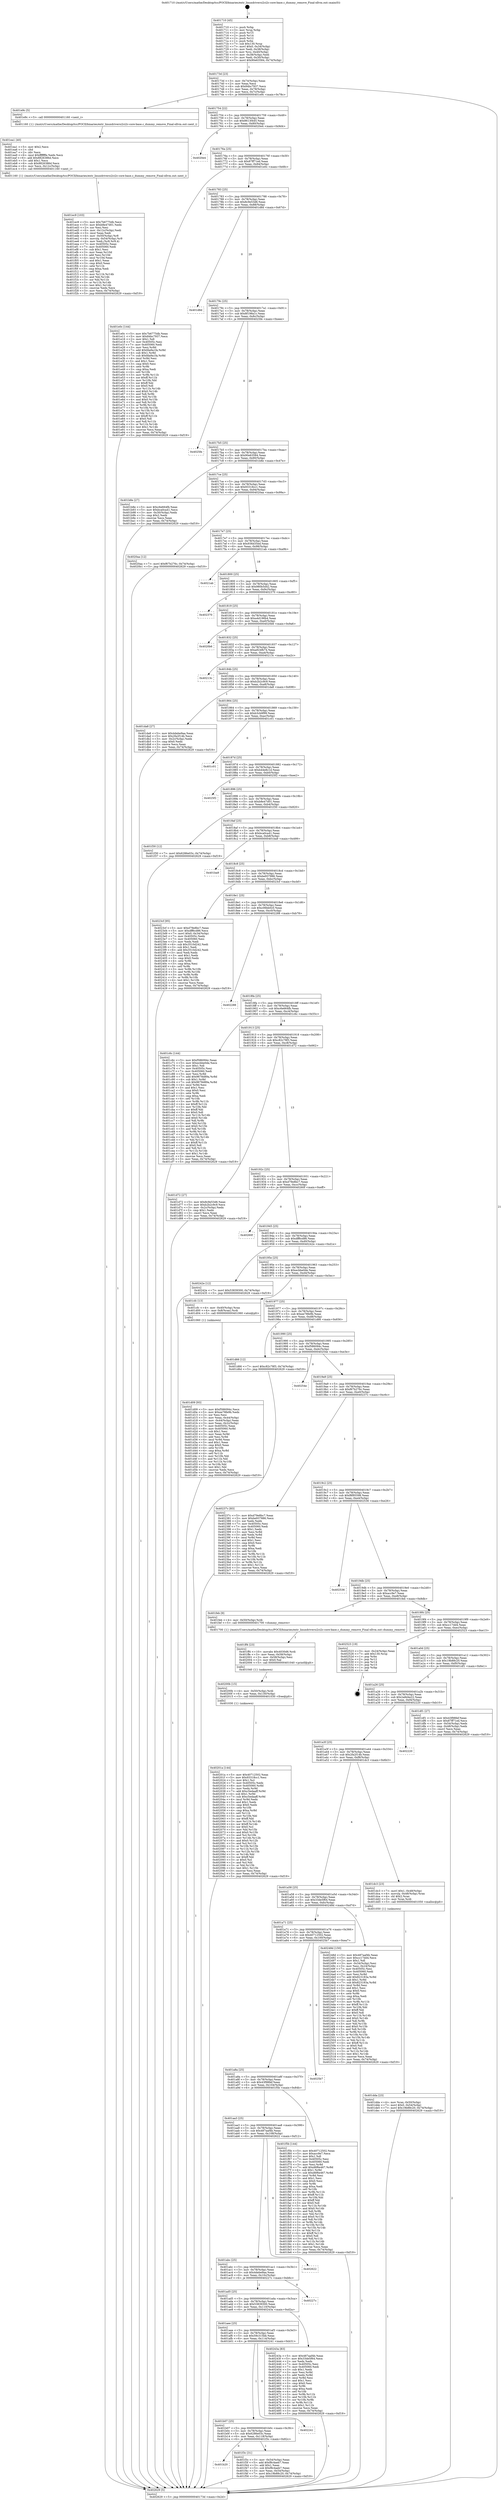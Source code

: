 digraph "0x401710" {
  label = "0x401710 (/mnt/c/Users/mathe/Desktop/tcc/POCII/binaries/extr_linuxdriversi2ci2c-core-base.c_dummy_remove_Final-ollvm.out::main(0))"
  labelloc = "t"
  node[shape=record]

  Entry [label="",width=0.3,height=0.3,shape=circle,fillcolor=black,style=filled]
  "0x40173d" [label="{
     0x40173d [23]\l
     | [instrs]\l
     &nbsp;&nbsp;0x40173d \<+3\>: mov -0x74(%rbp),%eax\l
     &nbsp;&nbsp;0x401740 \<+2\>: mov %eax,%ecx\l
     &nbsp;&nbsp;0x401742 \<+6\>: sub $0x84bc7937,%ecx\l
     &nbsp;&nbsp;0x401748 \<+3\>: mov %eax,-0x78(%rbp)\l
     &nbsp;&nbsp;0x40174b \<+3\>: mov %ecx,-0x7c(%rbp)\l
     &nbsp;&nbsp;0x40174e \<+6\>: je 0000000000401e9c \<main+0x78c\>\l
  }"]
  "0x401e9c" [label="{
     0x401e9c [5]\l
     | [instrs]\l
     &nbsp;&nbsp;0x401e9c \<+5\>: call 0000000000401160 \<next_i\>\l
     | [calls]\l
     &nbsp;&nbsp;0x401160 \{1\} (/mnt/c/Users/mathe/Desktop/tcc/POCII/binaries/extr_linuxdriversi2ci2c-core-base.c_dummy_remove_Final-ollvm.out::next_i)\l
  }"]
  "0x401754" [label="{
     0x401754 [22]\l
     | [instrs]\l
     &nbsp;&nbsp;0x401754 \<+5\>: jmp 0000000000401759 \<main+0x49\>\l
     &nbsp;&nbsp;0x401759 \<+3\>: mov -0x78(%rbp),%eax\l
     &nbsp;&nbsp;0x40175c \<+5\>: sub $0x8613f445,%eax\l
     &nbsp;&nbsp;0x401761 \<+3\>: mov %eax,-0x80(%rbp)\l
     &nbsp;&nbsp;0x401764 \<+6\>: je 00000000004020e4 \<main+0x9d4\>\l
  }"]
  Exit [label="",width=0.3,height=0.3,shape=circle,fillcolor=black,style=filled,peripheries=2]
  "0x4020e4" [label="{
     0x4020e4\l
  }", style=dashed]
  "0x40176a" [label="{
     0x40176a [25]\l
     | [instrs]\l
     &nbsp;&nbsp;0x40176a \<+5\>: jmp 000000000040176f \<main+0x5f\>\l
     &nbsp;&nbsp;0x40176f \<+3\>: mov -0x78(%rbp),%eax\l
     &nbsp;&nbsp;0x401772 \<+5\>: sub $0x87ff71ed,%eax\l
     &nbsp;&nbsp;0x401777 \<+6\>: mov %eax,-0x84(%rbp)\l
     &nbsp;&nbsp;0x40177d \<+6\>: je 0000000000401e0c \<main+0x6fc\>\l
  }"]
  "0x40201a" [label="{
     0x40201a [144]\l
     | [instrs]\l
     &nbsp;&nbsp;0x40201a \<+5\>: mov $0x40712502,%eax\l
     &nbsp;&nbsp;0x40201f \<+5\>: mov $0x93318cc1,%esi\l
     &nbsp;&nbsp;0x402024 \<+2\>: mov $0x1,%cl\l
     &nbsp;&nbsp;0x402026 \<+7\>: mov 0x40505c,%edx\l
     &nbsp;&nbsp;0x40202d \<+8\>: mov 0x405060,%r8d\l
     &nbsp;&nbsp;0x402035 \<+3\>: mov %edx,%r9d\l
     &nbsp;&nbsp;0x402038 \<+7\>: add $0xc5edaaff,%r9d\l
     &nbsp;&nbsp;0x40203f \<+4\>: sub $0x1,%r9d\l
     &nbsp;&nbsp;0x402043 \<+7\>: sub $0xc5edaaff,%r9d\l
     &nbsp;&nbsp;0x40204a \<+4\>: imul %r9d,%edx\l
     &nbsp;&nbsp;0x40204e \<+3\>: and $0x1,%edx\l
     &nbsp;&nbsp;0x402051 \<+3\>: cmp $0x0,%edx\l
     &nbsp;&nbsp;0x402054 \<+4\>: sete %r10b\l
     &nbsp;&nbsp;0x402058 \<+4\>: cmp $0xa,%r8d\l
     &nbsp;&nbsp;0x40205c \<+4\>: setl %r11b\l
     &nbsp;&nbsp;0x402060 \<+3\>: mov %r10b,%bl\l
     &nbsp;&nbsp;0x402063 \<+3\>: xor $0xff,%bl\l
     &nbsp;&nbsp;0x402066 \<+3\>: mov %r11b,%r14b\l
     &nbsp;&nbsp;0x402069 \<+4\>: xor $0xff,%r14b\l
     &nbsp;&nbsp;0x40206d \<+3\>: xor $0x0,%cl\l
     &nbsp;&nbsp;0x402070 \<+3\>: mov %bl,%r15b\l
     &nbsp;&nbsp;0x402073 \<+4\>: and $0x0,%r15b\l
     &nbsp;&nbsp;0x402077 \<+3\>: and %cl,%r10b\l
     &nbsp;&nbsp;0x40207a \<+3\>: mov %r14b,%r12b\l
     &nbsp;&nbsp;0x40207d \<+4\>: and $0x0,%r12b\l
     &nbsp;&nbsp;0x402081 \<+3\>: and %cl,%r11b\l
     &nbsp;&nbsp;0x402084 \<+3\>: or %r10b,%r15b\l
     &nbsp;&nbsp;0x402087 \<+3\>: or %r11b,%r12b\l
     &nbsp;&nbsp;0x40208a \<+3\>: xor %r12b,%r15b\l
     &nbsp;&nbsp;0x40208d \<+3\>: or %r14b,%bl\l
     &nbsp;&nbsp;0x402090 \<+3\>: xor $0xff,%bl\l
     &nbsp;&nbsp;0x402093 \<+3\>: or $0x0,%cl\l
     &nbsp;&nbsp;0x402096 \<+2\>: and %cl,%bl\l
     &nbsp;&nbsp;0x402098 \<+3\>: or %bl,%r15b\l
     &nbsp;&nbsp;0x40209b \<+4\>: test $0x1,%r15b\l
     &nbsp;&nbsp;0x40209f \<+3\>: cmovne %esi,%eax\l
     &nbsp;&nbsp;0x4020a2 \<+3\>: mov %eax,-0x74(%rbp)\l
     &nbsp;&nbsp;0x4020a5 \<+5\>: jmp 0000000000402629 \<main+0xf19\>\l
  }"]
  "0x401e0c" [label="{
     0x401e0c [144]\l
     | [instrs]\l
     &nbsp;&nbsp;0x401e0c \<+5\>: mov $0x7b6775db,%eax\l
     &nbsp;&nbsp;0x401e11 \<+5\>: mov $0x84bc7937,%ecx\l
     &nbsp;&nbsp;0x401e16 \<+2\>: mov $0x1,%dl\l
     &nbsp;&nbsp;0x401e18 \<+7\>: mov 0x40505c,%esi\l
     &nbsp;&nbsp;0x401e1f \<+7\>: mov 0x405060,%edi\l
     &nbsp;&nbsp;0x401e26 \<+3\>: mov %esi,%r8d\l
     &nbsp;&nbsp;0x401e29 \<+7\>: add $0xfda9a1fa,%r8d\l
     &nbsp;&nbsp;0x401e30 \<+4\>: sub $0x1,%r8d\l
     &nbsp;&nbsp;0x401e34 \<+7\>: sub $0xfda9a1fa,%r8d\l
     &nbsp;&nbsp;0x401e3b \<+4\>: imul %r8d,%esi\l
     &nbsp;&nbsp;0x401e3f \<+3\>: and $0x1,%esi\l
     &nbsp;&nbsp;0x401e42 \<+3\>: cmp $0x0,%esi\l
     &nbsp;&nbsp;0x401e45 \<+4\>: sete %r9b\l
     &nbsp;&nbsp;0x401e49 \<+3\>: cmp $0xa,%edi\l
     &nbsp;&nbsp;0x401e4c \<+4\>: setl %r10b\l
     &nbsp;&nbsp;0x401e50 \<+3\>: mov %r9b,%r11b\l
     &nbsp;&nbsp;0x401e53 \<+4\>: xor $0xff,%r11b\l
     &nbsp;&nbsp;0x401e57 \<+3\>: mov %r10b,%bl\l
     &nbsp;&nbsp;0x401e5a \<+3\>: xor $0xff,%bl\l
     &nbsp;&nbsp;0x401e5d \<+3\>: xor $0x0,%dl\l
     &nbsp;&nbsp;0x401e60 \<+3\>: mov %r11b,%r14b\l
     &nbsp;&nbsp;0x401e63 \<+4\>: and $0x0,%r14b\l
     &nbsp;&nbsp;0x401e67 \<+3\>: and %dl,%r9b\l
     &nbsp;&nbsp;0x401e6a \<+3\>: mov %bl,%r15b\l
     &nbsp;&nbsp;0x401e6d \<+4\>: and $0x0,%r15b\l
     &nbsp;&nbsp;0x401e71 \<+3\>: and %dl,%r10b\l
     &nbsp;&nbsp;0x401e74 \<+3\>: or %r9b,%r14b\l
     &nbsp;&nbsp;0x401e77 \<+3\>: or %r10b,%r15b\l
     &nbsp;&nbsp;0x401e7a \<+3\>: xor %r15b,%r14b\l
     &nbsp;&nbsp;0x401e7d \<+3\>: or %bl,%r11b\l
     &nbsp;&nbsp;0x401e80 \<+4\>: xor $0xff,%r11b\l
     &nbsp;&nbsp;0x401e84 \<+3\>: or $0x0,%dl\l
     &nbsp;&nbsp;0x401e87 \<+3\>: and %dl,%r11b\l
     &nbsp;&nbsp;0x401e8a \<+3\>: or %r11b,%r14b\l
     &nbsp;&nbsp;0x401e8d \<+4\>: test $0x1,%r14b\l
     &nbsp;&nbsp;0x401e91 \<+3\>: cmovne %ecx,%eax\l
     &nbsp;&nbsp;0x401e94 \<+3\>: mov %eax,-0x74(%rbp)\l
     &nbsp;&nbsp;0x401e97 \<+5\>: jmp 0000000000402629 \<main+0xf19\>\l
  }"]
  "0x401783" [label="{
     0x401783 [25]\l
     | [instrs]\l
     &nbsp;&nbsp;0x401783 \<+5\>: jmp 0000000000401788 \<main+0x78\>\l
     &nbsp;&nbsp;0x401788 \<+3\>: mov -0x78(%rbp),%eax\l
     &nbsp;&nbsp;0x40178b \<+5\>: sub $0x8c9e53d6,%eax\l
     &nbsp;&nbsp;0x401790 \<+6\>: mov %eax,-0x88(%rbp)\l
     &nbsp;&nbsp;0x401796 \<+6\>: je 0000000000401d8d \<main+0x67d\>\l
  }"]
  "0x40200b" [label="{
     0x40200b [15]\l
     | [instrs]\l
     &nbsp;&nbsp;0x40200b \<+4\>: mov -0x50(%rbp),%rdi\l
     &nbsp;&nbsp;0x40200f \<+6\>: mov %eax,-0x130(%rbp)\l
     &nbsp;&nbsp;0x402015 \<+5\>: call 0000000000401030 \<free@plt\>\l
     | [calls]\l
     &nbsp;&nbsp;0x401030 \{1\} (unknown)\l
  }"]
  "0x401d8d" [label="{
     0x401d8d\l
  }", style=dashed]
  "0x40179c" [label="{
     0x40179c [25]\l
     | [instrs]\l
     &nbsp;&nbsp;0x40179c \<+5\>: jmp 00000000004017a1 \<main+0x91\>\l
     &nbsp;&nbsp;0x4017a1 \<+3\>: mov -0x78(%rbp),%eax\l
     &nbsp;&nbsp;0x4017a4 \<+5\>: sub $0x8f198a1c,%eax\l
     &nbsp;&nbsp;0x4017a9 \<+6\>: mov %eax,-0x8c(%rbp)\l
     &nbsp;&nbsp;0x4017af \<+6\>: je 00000000004025fe \<main+0xeee\>\l
  }"]
  "0x401ff4" [label="{
     0x401ff4 [23]\l
     | [instrs]\l
     &nbsp;&nbsp;0x401ff4 \<+10\>: movabs $0x4030d6,%rdi\l
     &nbsp;&nbsp;0x401ffe \<+3\>: mov %eax,-0x58(%rbp)\l
     &nbsp;&nbsp;0x402001 \<+3\>: mov -0x58(%rbp),%esi\l
     &nbsp;&nbsp;0x402004 \<+2\>: mov $0x0,%al\l
     &nbsp;&nbsp;0x402006 \<+5\>: call 0000000000401040 \<printf@plt\>\l
     | [calls]\l
     &nbsp;&nbsp;0x401040 \{1\} (unknown)\l
  }"]
  "0x4025fe" [label="{
     0x4025fe\l
  }", style=dashed]
  "0x4017b5" [label="{
     0x4017b5 [25]\l
     | [instrs]\l
     &nbsp;&nbsp;0x4017b5 \<+5\>: jmp 00000000004017ba \<main+0xaa\>\l
     &nbsp;&nbsp;0x4017ba \<+3\>: mov -0x78(%rbp),%eax\l
     &nbsp;&nbsp;0x4017bd \<+5\>: sub $0x90e63584,%eax\l
     &nbsp;&nbsp;0x4017c2 \<+6\>: mov %eax,-0x90(%rbp)\l
     &nbsp;&nbsp;0x4017c8 \<+6\>: je 0000000000401b8e \<main+0x47e\>\l
  }"]
  "0x401b20" [label="{
     0x401b20\l
  }", style=dashed]
  "0x401b8e" [label="{
     0x401b8e [27]\l
     | [instrs]\l
     &nbsp;&nbsp;0x401b8e \<+5\>: mov $0xc6e664fb,%eax\l
     &nbsp;&nbsp;0x401b93 \<+5\>: mov $0xbca0ca41,%ecx\l
     &nbsp;&nbsp;0x401b98 \<+3\>: mov -0x30(%rbp),%edx\l
     &nbsp;&nbsp;0x401b9b \<+3\>: cmp $0x2,%edx\l
     &nbsp;&nbsp;0x401b9e \<+3\>: cmovne %ecx,%eax\l
     &nbsp;&nbsp;0x401ba1 \<+3\>: mov %eax,-0x74(%rbp)\l
     &nbsp;&nbsp;0x401ba4 \<+5\>: jmp 0000000000402629 \<main+0xf19\>\l
  }"]
  "0x4017ce" [label="{
     0x4017ce [25]\l
     | [instrs]\l
     &nbsp;&nbsp;0x4017ce \<+5\>: jmp 00000000004017d3 \<main+0xc3\>\l
     &nbsp;&nbsp;0x4017d3 \<+3\>: mov -0x78(%rbp),%eax\l
     &nbsp;&nbsp;0x4017d6 \<+5\>: sub $0x93318cc1,%eax\l
     &nbsp;&nbsp;0x4017db \<+6\>: mov %eax,-0x94(%rbp)\l
     &nbsp;&nbsp;0x4017e1 \<+6\>: je 00000000004020aa \<main+0x99a\>\l
  }"]
  "0x402629" [label="{
     0x402629 [5]\l
     | [instrs]\l
     &nbsp;&nbsp;0x402629 \<+5\>: jmp 000000000040173d \<main+0x2d\>\l
  }"]
  "0x401710" [label="{
     0x401710 [45]\l
     | [instrs]\l
     &nbsp;&nbsp;0x401710 \<+1\>: push %rbp\l
     &nbsp;&nbsp;0x401711 \<+3\>: mov %rsp,%rbp\l
     &nbsp;&nbsp;0x401714 \<+2\>: push %r15\l
     &nbsp;&nbsp;0x401716 \<+2\>: push %r14\l
     &nbsp;&nbsp;0x401718 \<+2\>: push %r12\l
     &nbsp;&nbsp;0x40171a \<+1\>: push %rbx\l
     &nbsp;&nbsp;0x40171b \<+7\>: sub $0x130,%rsp\l
     &nbsp;&nbsp;0x401722 \<+7\>: movl $0x0,-0x34(%rbp)\l
     &nbsp;&nbsp;0x401729 \<+3\>: mov %edi,-0x38(%rbp)\l
     &nbsp;&nbsp;0x40172c \<+4\>: mov %rsi,-0x40(%rbp)\l
     &nbsp;&nbsp;0x401730 \<+3\>: mov -0x38(%rbp),%edi\l
     &nbsp;&nbsp;0x401733 \<+3\>: mov %edi,-0x30(%rbp)\l
     &nbsp;&nbsp;0x401736 \<+7\>: movl $0x90e63584,-0x74(%rbp)\l
  }"]
  "0x401f3c" [label="{
     0x401f3c [31]\l
     | [instrs]\l
     &nbsp;&nbsp;0x401f3c \<+3\>: mov -0x54(%rbp),%eax\l
     &nbsp;&nbsp;0x401f3f \<+5\>: add $0xf8c4aeb7,%eax\l
     &nbsp;&nbsp;0x401f44 \<+3\>: add $0x1,%eax\l
     &nbsp;&nbsp;0x401f47 \<+5\>: sub $0xf8c4aeb7,%eax\l
     &nbsp;&nbsp;0x401f4c \<+3\>: mov %eax,-0x54(%rbp)\l
     &nbsp;&nbsp;0x401f4f \<+7\>: movl $0x19b88c20,-0x74(%rbp)\l
     &nbsp;&nbsp;0x401f56 \<+5\>: jmp 0000000000402629 \<main+0xf19\>\l
  }"]
  "0x4020aa" [label="{
     0x4020aa [12]\l
     | [instrs]\l
     &nbsp;&nbsp;0x4020aa \<+7\>: movl $0xf67b276c,-0x74(%rbp)\l
     &nbsp;&nbsp;0x4020b1 \<+5\>: jmp 0000000000402629 \<main+0xf19\>\l
  }"]
  "0x4017e7" [label="{
     0x4017e7 [25]\l
     | [instrs]\l
     &nbsp;&nbsp;0x4017e7 \<+5\>: jmp 00000000004017ec \<main+0xdc\>\l
     &nbsp;&nbsp;0x4017ec \<+3\>: mov -0x78(%rbp),%eax\l
     &nbsp;&nbsp;0x4017ef \<+5\>: sub $0x936d35ed,%eax\l
     &nbsp;&nbsp;0x4017f4 \<+6\>: mov %eax,-0x98(%rbp)\l
     &nbsp;&nbsp;0x4017fa \<+6\>: je 00000000004021ab \<main+0xa9b\>\l
  }"]
  "0x401b07" [label="{
     0x401b07 [25]\l
     | [instrs]\l
     &nbsp;&nbsp;0x401b07 \<+5\>: jmp 0000000000401b0c \<main+0x3fc\>\l
     &nbsp;&nbsp;0x401b0c \<+3\>: mov -0x78(%rbp),%eax\l
     &nbsp;&nbsp;0x401b0f \<+5\>: sub $0x6286e03c,%eax\l
     &nbsp;&nbsp;0x401b14 \<+6\>: mov %eax,-0x118(%rbp)\l
     &nbsp;&nbsp;0x401b1a \<+6\>: je 0000000000401f3c \<main+0x82c\>\l
  }"]
  "0x4021ab" [label="{
     0x4021ab\l
  }", style=dashed]
  "0x401800" [label="{
     0x401800 [25]\l
     | [instrs]\l
     &nbsp;&nbsp;0x401800 \<+5\>: jmp 0000000000401805 \<main+0xf5\>\l
     &nbsp;&nbsp;0x401805 \<+3\>: mov -0x78(%rbp),%eax\l
     &nbsp;&nbsp;0x401808 \<+5\>: sub $0x980b5d42,%eax\l
     &nbsp;&nbsp;0x40180d \<+6\>: mov %eax,-0x9c(%rbp)\l
     &nbsp;&nbsp;0x401813 \<+6\>: je 0000000000402370 \<main+0xc60\>\l
  }"]
  "0x402241" [label="{
     0x402241\l
  }", style=dashed]
  "0x402370" [label="{
     0x402370\l
  }", style=dashed]
  "0x401819" [label="{
     0x401819 [25]\l
     | [instrs]\l
     &nbsp;&nbsp;0x401819 \<+5\>: jmp 000000000040181e \<main+0x10e\>\l
     &nbsp;&nbsp;0x40181e \<+3\>: mov -0x78(%rbp),%eax\l
     &nbsp;&nbsp;0x401821 \<+5\>: sub $0xa4d196b4,%eax\l
     &nbsp;&nbsp;0x401826 \<+6\>: mov %eax,-0xa0(%rbp)\l
     &nbsp;&nbsp;0x40182c \<+6\>: je 00000000004020b6 \<main+0x9a6\>\l
  }"]
  "0x401aee" [label="{
     0x401aee [25]\l
     | [instrs]\l
     &nbsp;&nbsp;0x401aee \<+5\>: jmp 0000000000401af3 \<main+0x3e3\>\l
     &nbsp;&nbsp;0x401af3 \<+3\>: mov -0x78(%rbp),%eax\l
     &nbsp;&nbsp;0x401af6 \<+5\>: sub $0x59c315bb,%eax\l
     &nbsp;&nbsp;0x401afb \<+6\>: mov %eax,-0x114(%rbp)\l
     &nbsp;&nbsp;0x401b01 \<+6\>: je 0000000000402241 \<main+0xb31\>\l
  }"]
  "0x4020b6" [label="{
     0x4020b6\l
  }", style=dashed]
  "0x401832" [label="{
     0x401832 [25]\l
     | [instrs]\l
     &nbsp;&nbsp;0x401832 \<+5\>: jmp 0000000000401837 \<main+0x127\>\l
     &nbsp;&nbsp;0x401837 \<+3\>: mov -0x78(%rbp),%eax\l
     &nbsp;&nbsp;0x40183a \<+5\>: sub $0xa924fb74,%eax\l
     &nbsp;&nbsp;0x40183f \<+6\>: mov %eax,-0xa4(%rbp)\l
     &nbsp;&nbsp;0x401845 \<+6\>: je 000000000040213c \<main+0xa2c\>\l
  }"]
  "0x40243a" [label="{
     0x40243a [83]\l
     | [instrs]\l
     &nbsp;&nbsp;0x40243a \<+5\>: mov $0x487aaf4b,%eax\l
     &nbsp;&nbsp;0x40243f \<+5\>: mov $0x33de5f64,%ecx\l
     &nbsp;&nbsp;0x402444 \<+2\>: xor %edx,%edx\l
     &nbsp;&nbsp;0x402446 \<+7\>: mov 0x40505c,%esi\l
     &nbsp;&nbsp;0x40244d \<+7\>: mov 0x405060,%edi\l
     &nbsp;&nbsp;0x402454 \<+3\>: sub $0x1,%edx\l
     &nbsp;&nbsp;0x402457 \<+3\>: mov %esi,%r8d\l
     &nbsp;&nbsp;0x40245a \<+3\>: add %edx,%r8d\l
     &nbsp;&nbsp;0x40245d \<+4\>: imul %r8d,%esi\l
     &nbsp;&nbsp;0x402461 \<+3\>: and $0x1,%esi\l
     &nbsp;&nbsp;0x402464 \<+3\>: cmp $0x0,%esi\l
     &nbsp;&nbsp;0x402467 \<+4\>: sete %r9b\l
     &nbsp;&nbsp;0x40246b \<+3\>: cmp $0xa,%edi\l
     &nbsp;&nbsp;0x40246e \<+4\>: setl %r10b\l
     &nbsp;&nbsp;0x402472 \<+3\>: mov %r9b,%r11b\l
     &nbsp;&nbsp;0x402475 \<+3\>: and %r10b,%r11b\l
     &nbsp;&nbsp;0x402478 \<+3\>: xor %r10b,%r9b\l
     &nbsp;&nbsp;0x40247b \<+3\>: or %r9b,%r11b\l
     &nbsp;&nbsp;0x40247e \<+4\>: test $0x1,%r11b\l
     &nbsp;&nbsp;0x402482 \<+3\>: cmovne %ecx,%eax\l
     &nbsp;&nbsp;0x402485 \<+3\>: mov %eax,-0x74(%rbp)\l
     &nbsp;&nbsp;0x402488 \<+5\>: jmp 0000000000402629 \<main+0xf19\>\l
  }"]
  "0x40213c" [label="{
     0x40213c\l
  }", style=dashed]
  "0x40184b" [label="{
     0x40184b [25]\l
     | [instrs]\l
     &nbsp;&nbsp;0x40184b \<+5\>: jmp 0000000000401850 \<main+0x140\>\l
     &nbsp;&nbsp;0x401850 \<+3\>: mov -0x78(%rbp),%eax\l
     &nbsp;&nbsp;0x401853 \<+5\>: sub $0xb2b2c9c9,%eax\l
     &nbsp;&nbsp;0x401858 \<+6\>: mov %eax,-0xa8(%rbp)\l
     &nbsp;&nbsp;0x40185e \<+6\>: je 0000000000401da8 \<main+0x698\>\l
  }"]
  "0x401ad5" [label="{
     0x401ad5 [25]\l
     | [instrs]\l
     &nbsp;&nbsp;0x401ad5 \<+5\>: jmp 0000000000401ada \<main+0x3ca\>\l
     &nbsp;&nbsp;0x401ada \<+3\>: mov -0x78(%rbp),%eax\l
     &nbsp;&nbsp;0x401add \<+5\>: sub $0x53839300,%eax\l
     &nbsp;&nbsp;0x401ae2 \<+6\>: mov %eax,-0x110(%rbp)\l
     &nbsp;&nbsp;0x401ae8 \<+6\>: je 000000000040243a \<main+0xd2a\>\l
  }"]
  "0x401da8" [label="{
     0x401da8 [27]\l
     | [instrs]\l
     &nbsp;&nbsp;0x401da8 \<+5\>: mov $0x4debe9aa,%eax\l
     &nbsp;&nbsp;0x401dad \<+5\>: mov $0x2fa2f14b,%ecx\l
     &nbsp;&nbsp;0x401db2 \<+3\>: mov -0x2c(%rbp),%edx\l
     &nbsp;&nbsp;0x401db5 \<+3\>: cmp $0x0,%edx\l
     &nbsp;&nbsp;0x401db8 \<+3\>: cmove %ecx,%eax\l
     &nbsp;&nbsp;0x401dbb \<+3\>: mov %eax,-0x74(%rbp)\l
     &nbsp;&nbsp;0x401dbe \<+5\>: jmp 0000000000402629 \<main+0xf19\>\l
  }"]
  "0x401864" [label="{
     0x401864 [25]\l
     | [instrs]\l
     &nbsp;&nbsp;0x401864 \<+5\>: jmp 0000000000401869 \<main+0x159\>\l
     &nbsp;&nbsp;0x401869 \<+3\>: mov -0x78(%rbp),%eax\l
     &nbsp;&nbsp;0x40186c \<+5\>: sub $0xb3cb9f99,%eax\l
     &nbsp;&nbsp;0x401871 \<+6\>: mov %eax,-0xac(%rbp)\l
     &nbsp;&nbsp;0x401877 \<+6\>: je 0000000000401c01 \<main+0x4f1\>\l
  }"]
  "0x40227c" [label="{
     0x40227c\l
  }", style=dashed]
  "0x401c01" [label="{
     0x401c01\l
  }", style=dashed]
  "0x40187d" [label="{
     0x40187d [25]\l
     | [instrs]\l
     &nbsp;&nbsp;0x40187d \<+5\>: jmp 0000000000401882 \<main+0x172\>\l
     &nbsp;&nbsp;0x401882 \<+3\>: mov -0x78(%rbp),%eax\l
     &nbsp;&nbsp;0x401885 \<+5\>: sub $0xb44e8c1d,%eax\l
     &nbsp;&nbsp;0x40188a \<+6\>: mov %eax,-0xb0(%rbp)\l
     &nbsp;&nbsp;0x401890 \<+6\>: je 00000000004025f2 \<main+0xee2\>\l
  }"]
  "0x401abc" [label="{
     0x401abc [25]\l
     | [instrs]\l
     &nbsp;&nbsp;0x401abc \<+5\>: jmp 0000000000401ac1 \<main+0x3b1\>\l
     &nbsp;&nbsp;0x401ac1 \<+3\>: mov -0x78(%rbp),%eax\l
     &nbsp;&nbsp;0x401ac4 \<+5\>: sub $0x4debe9aa,%eax\l
     &nbsp;&nbsp;0x401ac9 \<+6\>: mov %eax,-0x10c(%rbp)\l
     &nbsp;&nbsp;0x401acf \<+6\>: je 000000000040227c \<main+0xb6c\>\l
  }"]
  "0x4025f2" [label="{
     0x4025f2\l
  }", style=dashed]
  "0x401896" [label="{
     0x401896 [25]\l
     | [instrs]\l
     &nbsp;&nbsp;0x401896 \<+5\>: jmp 000000000040189b \<main+0x18b\>\l
     &nbsp;&nbsp;0x40189b \<+3\>: mov -0x78(%rbp),%eax\l
     &nbsp;&nbsp;0x40189e \<+5\>: sub $0xb8e47d01,%eax\l
     &nbsp;&nbsp;0x4018a3 \<+6\>: mov %eax,-0xb4(%rbp)\l
     &nbsp;&nbsp;0x4018a9 \<+6\>: je 0000000000401f30 \<main+0x820\>\l
  }"]
  "0x402622" [label="{
     0x402622\l
  }", style=dashed]
  "0x401f30" [label="{
     0x401f30 [12]\l
     | [instrs]\l
     &nbsp;&nbsp;0x401f30 \<+7\>: movl $0x6286e03c,-0x74(%rbp)\l
     &nbsp;&nbsp;0x401f37 \<+5\>: jmp 0000000000402629 \<main+0xf19\>\l
  }"]
  "0x4018af" [label="{
     0x4018af [25]\l
     | [instrs]\l
     &nbsp;&nbsp;0x4018af \<+5\>: jmp 00000000004018b4 \<main+0x1a4\>\l
     &nbsp;&nbsp;0x4018b4 \<+3\>: mov -0x78(%rbp),%eax\l
     &nbsp;&nbsp;0x4018b7 \<+5\>: sub $0xbca0ca41,%eax\l
     &nbsp;&nbsp;0x4018bc \<+6\>: mov %eax,-0xb8(%rbp)\l
     &nbsp;&nbsp;0x4018c2 \<+6\>: je 0000000000401ba9 \<main+0x499\>\l
  }"]
  "0x401aa3" [label="{
     0x401aa3 [25]\l
     | [instrs]\l
     &nbsp;&nbsp;0x401aa3 \<+5\>: jmp 0000000000401aa8 \<main+0x398\>\l
     &nbsp;&nbsp;0x401aa8 \<+3\>: mov -0x78(%rbp),%eax\l
     &nbsp;&nbsp;0x401aab \<+5\>: sub $0x487aaf4b,%eax\l
     &nbsp;&nbsp;0x401ab0 \<+6\>: mov %eax,-0x108(%rbp)\l
     &nbsp;&nbsp;0x401ab6 \<+6\>: je 0000000000402622 \<main+0xf12\>\l
  }"]
  "0x401ba9" [label="{
     0x401ba9\l
  }", style=dashed]
  "0x4018c8" [label="{
     0x4018c8 [25]\l
     | [instrs]\l
     &nbsp;&nbsp;0x4018c8 \<+5\>: jmp 00000000004018cd \<main+0x1bd\>\l
     &nbsp;&nbsp;0x4018cd \<+3\>: mov -0x78(%rbp),%eax\l
     &nbsp;&nbsp;0x4018d0 \<+5\>: sub $0xbe937886,%eax\l
     &nbsp;&nbsp;0x4018d5 \<+6\>: mov %eax,-0xbc(%rbp)\l
     &nbsp;&nbsp;0x4018db \<+6\>: je 00000000004023cf \<main+0xcbf\>\l
  }"]
  "0x401f5b" [label="{
     0x401f5b [144]\l
     | [instrs]\l
     &nbsp;&nbsp;0x401f5b \<+5\>: mov $0x40712502,%eax\l
     &nbsp;&nbsp;0x401f60 \<+5\>: mov $0xacc9e7,%ecx\l
     &nbsp;&nbsp;0x401f65 \<+2\>: mov $0x1,%dl\l
     &nbsp;&nbsp;0x401f67 \<+7\>: mov 0x40505c,%esi\l
     &nbsp;&nbsp;0x401f6e \<+7\>: mov 0x405060,%edi\l
     &nbsp;&nbsp;0x401f75 \<+3\>: mov %esi,%r8d\l
     &nbsp;&nbsp;0x401f78 \<+7\>: add $0xd6f6e467,%r8d\l
     &nbsp;&nbsp;0x401f7f \<+4\>: sub $0x1,%r8d\l
     &nbsp;&nbsp;0x401f83 \<+7\>: sub $0xd6f6e467,%r8d\l
     &nbsp;&nbsp;0x401f8a \<+4\>: imul %r8d,%esi\l
     &nbsp;&nbsp;0x401f8e \<+3\>: and $0x1,%esi\l
     &nbsp;&nbsp;0x401f91 \<+3\>: cmp $0x0,%esi\l
     &nbsp;&nbsp;0x401f94 \<+4\>: sete %r9b\l
     &nbsp;&nbsp;0x401f98 \<+3\>: cmp $0xa,%edi\l
     &nbsp;&nbsp;0x401f9b \<+4\>: setl %r10b\l
     &nbsp;&nbsp;0x401f9f \<+3\>: mov %r9b,%r11b\l
     &nbsp;&nbsp;0x401fa2 \<+4\>: xor $0xff,%r11b\l
     &nbsp;&nbsp;0x401fa6 \<+3\>: mov %r10b,%bl\l
     &nbsp;&nbsp;0x401fa9 \<+3\>: xor $0xff,%bl\l
     &nbsp;&nbsp;0x401fac \<+3\>: xor $0x0,%dl\l
     &nbsp;&nbsp;0x401faf \<+3\>: mov %r11b,%r14b\l
     &nbsp;&nbsp;0x401fb2 \<+4\>: and $0x0,%r14b\l
     &nbsp;&nbsp;0x401fb6 \<+3\>: and %dl,%r9b\l
     &nbsp;&nbsp;0x401fb9 \<+3\>: mov %bl,%r15b\l
     &nbsp;&nbsp;0x401fbc \<+4\>: and $0x0,%r15b\l
     &nbsp;&nbsp;0x401fc0 \<+3\>: and %dl,%r10b\l
     &nbsp;&nbsp;0x401fc3 \<+3\>: or %r9b,%r14b\l
     &nbsp;&nbsp;0x401fc6 \<+3\>: or %r10b,%r15b\l
     &nbsp;&nbsp;0x401fc9 \<+3\>: xor %r15b,%r14b\l
     &nbsp;&nbsp;0x401fcc \<+3\>: or %bl,%r11b\l
     &nbsp;&nbsp;0x401fcf \<+4\>: xor $0xff,%r11b\l
     &nbsp;&nbsp;0x401fd3 \<+3\>: or $0x0,%dl\l
     &nbsp;&nbsp;0x401fd6 \<+3\>: and %dl,%r11b\l
     &nbsp;&nbsp;0x401fd9 \<+3\>: or %r11b,%r14b\l
     &nbsp;&nbsp;0x401fdc \<+4\>: test $0x1,%r14b\l
     &nbsp;&nbsp;0x401fe0 \<+3\>: cmovne %ecx,%eax\l
     &nbsp;&nbsp;0x401fe3 \<+3\>: mov %eax,-0x74(%rbp)\l
     &nbsp;&nbsp;0x401fe6 \<+5\>: jmp 0000000000402629 \<main+0xf19\>\l
  }"]
  "0x4023cf" [label="{
     0x4023cf [95]\l
     | [instrs]\l
     &nbsp;&nbsp;0x4023cf \<+5\>: mov $0xd79e8bc7,%eax\l
     &nbsp;&nbsp;0x4023d4 \<+5\>: mov $0xdff6cd86,%ecx\l
     &nbsp;&nbsp;0x4023d9 \<+7\>: movl $0x0,-0x34(%rbp)\l
     &nbsp;&nbsp;0x4023e0 \<+7\>: mov 0x40505c,%edx\l
     &nbsp;&nbsp;0x4023e7 \<+7\>: mov 0x405060,%esi\l
     &nbsp;&nbsp;0x4023ee \<+2\>: mov %edx,%edi\l
     &nbsp;&nbsp;0x4023f0 \<+6\>: sub $0x3510d242,%edi\l
     &nbsp;&nbsp;0x4023f6 \<+3\>: sub $0x1,%edi\l
     &nbsp;&nbsp;0x4023f9 \<+6\>: add $0x3510d242,%edi\l
     &nbsp;&nbsp;0x4023ff \<+3\>: imul %edi,%edx\l
     &nbsp;&nbsp;0x402402 \<+3\>: and $0x1,%edx\l
     &nbsp;&nbsp;0x402405 \<+3\>: cmp $0x0,%edx\l
     &nbsp;&nbsp;0x402408 \<+4\>: sete %r8b\l
     &nbsp;&nbsp;0x40240c \<+3\>: cmp $0xa,%esi\l
     &nbsp;&nbsp;0x40240f \<+4\>: setl %r9b\l
     &nbsp;&nbsp;0x402413 \<+3\>: mov %r8b,%r10b\l
     &nbsp;&nbsp;0x402416 \<+3\>: and %r9b,%r10b\l
     &nbsp;&nbsp;0x402419 \<+3\>: xor %r9b,%r8b\l
     &nbsp;&nbsp;0x40241c \<+3\>: or %r8b,%r10b\l
     &nbsp;&nbsp;0x40241f \<+4\>: test $0x1,%r10b\l
     &nbsp;&nbsp;0x402423 \<+3\>: cmovne %ecx,%eax\l
     &nbsp;&nbsp;0x402426 \<+3\>: mov %eax,-0x74(%rbp)\l
     &nbsp;&nbsp;0x402429 \<+5\>: jmp 0000000000402629 \<main+0xf19\>\l
  }"]
  "0x4018e1" [label="{
     0x4018e1 [25]\l
     | [instrs]\l
     &nbsp;&nbsp;0x4018e1 \<+5\>: jmp 00000000004018e6 \<main+0x1d6\>\l
     &nbsp;&nbsp;0x4018e6 \<+3\>: mov -0x78(%rbp),%eax\l
     &nbsp;&nbsp;0x4018e9 \<+5\>: sub $0xc06bb0c0,%eax\l
     &nbsp;&nbsp;0x4018ee \<+6\>: mov %eax,-0xc0(%rbp)\l
     &nbsp;&nbsp;0x4018f4 \<+6\>: je 0000000000402288 \<main+0xb78\>\l
  }"]
  "0x401a8a" [label="{
     0x401a8a [25]\l
     | [instrs]\l
     &nbsp;&nbsp;0x401a8a \<+5\>: jmp 0000000000401a8f \<main+0x37f\>\l
     &nbsp;&nbsp;0x401a8f \<+3\>: mov -0x78(%rbp),%eax\l
     &nbsp;&nbsp;0x401a92 \<+5\>: sub $0x43f98fef,%eax\l
     &nbsp;&nbsp;0x401a97 \<+6\>: mov %eax,-0x104(%rbp)\l
     &nbsp;&nbsp;0x401a9d \<+6\>: je 0000000000401f5b \<main+0x84b\>\l
  }"]
  "0x402288" [label="{
     0x402288\l
  }", style=dashed]
  "0x4018fa" [label="{
     0x4018fa [25]\l
     | [instrs]\l
     &nbsp;&nbsp;0x4018fa \<+5\>: jmp 00000000004018ff \<main+0x1ef\>\l
     &nbsp;&nbsp;0x4018ff \<+3\>: mov -0x78(%rbp),%eax\l
     &nbsp;&nbsp;0x401902 \<+5\>: sub $0xc6e664fb,%eax\l
     &nbsp;&nbsp;0x401907 \<+6\>: mov %eax,-0xc4(%rbp)\l
     &nbsp;&nbsp;0x40190d \<+6\>: je 0000000000401c6c \<main+0x55c\>\l
  }"]
  "0x4025b7" [label="{
     0x4025b7\l
  }", style=dashed]
  "0x401c6c" [label="{
     0x401c6c [144]\l
     | [instrs]\l
     &nbsp;&nbsp;0x401c6c \<+5\>: mov $0xf586094c,%eax\l
     &nbsp;&nbsp;0x401c71 \<+5\>: mov $0xecbbe0de,%ecx\l
     &nbsp;&nbsp;0x401c76 \<+2\>: mov $0x1,%dl\l
     &nbsp;&nbsp;0x401c78 \<+7\>: mov 0x40505c,%esi\l
     &nbsp;&nbsp;0x401c7f \<+7\>: mov 0x405060,%edi\l
     &nbsp;&nbsp;0x401c86 \<+3\>: mov %esi,%r8d\l
     &nbsp;&nbsp;0x401c89 \<+7\>: add $0x9678d89a,%r8d\l
     &nbsp;&nbsp;0x401c90 \<+4\>: sub $0x1,%r8d\l
     &nbsp;&nbsp;0x401c94 \<+7\>: sub $0x9678d89a,%r8d\l
     &nbsp;&nbsp;0x401c9b \<+4\>: imul %r8d,%esi\l
     &nbsp;&nbsp;0x401c9f \<+3\>: and $0x1,%esi\l
     &nbsp;&nbsp;0x401ca2 \<+3\>: cmp $0x0,%esi\l
     &nbsp;&nbsp;0x401ca5 \<+4\>: sete %r9b\l
     &nbsp;&nbsp;0x401ca9 \<+3\>: cmp $0xa,%edi\l
     &nbsp;&nbsp;0x401cac \<+4\>: setl %r10b\l
     &nbsp;&nbsp;0x401cb0 \<+3\>: mov %r9b,%r11b\l
     &nbsp;&nbsp;0x401cb3 \<+4\>: xor $0xff,%r11b\l
     &nbsp;&nbsp;0x401cb7 \<+3\>: mov %r10b,%bl\l
     &nbsp;&nbsp;0x401cba \<+3\>: xor $0xff,%bl\l
     &nbsp;&nbsp;0x401cbd \<+3\>: xor $0x0,%dl\l
     &nbsp;&nbsp;0x401cc0 \<+3\>: mov %r11b,%r14b\l
     &nbsp;&nbsp;0x401cc3 \<+4\>: and $0x0,%r14b\l
     &nbsp;&nbsp;0x401cc7 \<+3\>: and %dl,%r9b\l
     &nbsp;&nbsp;0x401cca \<+3\>: mov %bl,%r15b\l
     &nbsp;&nbsp;0x401ccd \<+4\>: and $0x0,%r15b\l
     &nbsp;&nbsp;0x401cd1 \<+3\>: and %dl,%r10b\l
     &nbsp;&nbsp;0x401cd4 \<+3\>: or %r9b,%r14b\l
     &nbsp;&nbsp;0x401cd7 \<+3\>: or %r10b,%r15b\l
     &nbsp;&nbsp;0x401cda \<+3\>: xor %r15b,%r14b\l
     &nbsp;&nbsp;0x401cdd \<+3\>: or %bl,%r11b\l
     &nbsp;&nbsp;0x401ce0 \<+4\>: xor $0xff,%r11b\l
     &nbsp;&nbsp;0x401ce4 \<+3\>: or $0x0,%dl\l
     &nbsp;&nbsp;0x401ce7 \<+3\>: and %dl,%r11b\l
     &nbsp;&nbsp;0x401cea \<+3\>: or %r11b,%r14b\l
     &nbsp;&nbsp;0x401ced \<+4\>: test $0x1,%r14b\l
     &nbsp;&nbsp;0x401cf1 \<+3\>: cmovne %ecx,%eax\l
     &nbsp;&nbsp;0x401cf4 \<+3\>: mov %eax,-0x74(%rbp)\l
     &nbsp;&nbsp;0x401cf7 \<+5\>: jmp 0000000000402629 \<main+0xf19\>\l
  }"]
  "0x401913" [label="{
     0x401913 [25]\l
     | [instrs]\l
     &nbsp;&nbsp;0x401913 \<+5\>: jmp 0000000000401918 \<main+0x208\>\l
     &nbsp;&nbsp;0x401918 \<+3\>: mov -0x78(%rbp),%eax\l
     &nbsp;&nbsp;0x40191b \<+5\>: sub $0xc82c78f3,%eax\l
     &nbsp;&nbsp;0x401920 \<+6\>: mov %eax,-0xc8(%rbp)\l
     &nbsp;&nbsp;0x401926 \<+6\>: je 0000000000401d72 \<main+0x662\>\l
  }"]
  "0x401a71" [label="{
     0x401a71 [25]\l
     | [instrs]\l
     &nbsp;&nbsp;0x401a71 \<+5\>: jmp 0000000000401a76 \<main+0x366\>\l
     &nbsp;&nbsp;0x401a76 \<+3\>: mov -0x78(%rbp),%eax\l
     &nbsp;&nbsp;0x401a79 \<+5\>: sub $0x40712502,%eax\l
     &nbsp;&nbsp;0x401a7e \<+6\>: mov %eax,-0x100(%rbp)\l
     &nbsp;&nbsp;0x401a84 \<+6\>: je 00000000004025b7 \<main+0xea7\>\l
  }"]
  "0x401d72" [label="{
     0x401d72 [27]\l
     | [instrs]\l
     &nbsp;&nbsp;0x401d72 \<+5\>: mov $0x8c9e53d6,%eax\l
     &nbsp;&nbsp;0x401d77 \<+5\>: mov $0xb2b2c9c9,%ecx\l
     &nbsp;&nbsp;0x401d7c \<+3\>: mov -0x2c(%rbp),%edx\l
     &nbsp;&nbsp;0x401d7f \<+3\>: cmp $0x1,%edx\l
     &nbsp;&nbsp;0x401d82 \<+3\>: cmovl %ecx,%eax\l
     &nbsp;&nbsp;0x401d85 \<+3\>: mov %eax,-0x74(%rbp)\l
     &nbsp;&nbsp;0x401d88 \<+5\>: jmp 0000000000402629 \<main+0xf19\>\l
  }"]
  "0x40192c" [label="{
     0x40192c [25]\l
     | [instrs]\l
     &nbsp;&nbsp;0x40192c \<+5\>: jmp 0000000000401931 \<main+0x221\>\l
     &nbsp;&nbsp;0x401931 \<+3\>: mov -0x78(%rbp),%eax\l
     &nbsp;&nbsp;0x401934 \<+5\>: sub $0xd79e8bc7,%eax\l
     &nbsp;&nbsp;0x401939 \<+6\>: mov %eax,-0xcc(%rbp)\l
     &nbsp;&nbsp;0x40193f \<+6\>: je 000000000040260f \<main+0xeff\>\l
  }"]
  "0x40248d" [label="{
     0x40248d [150]\l
     | [instrs]\l
     &nbsp;&nbsp;0x40248d \<+5\>: mov $0x487aaf4b,%eax\l
     &nbsp;&nbsp;0x402492 \<+5\>: mov $0xcc17dd4,%ecx\l
     &nbsp;&nbsp;0x402497 \<+2\>: mov $0x1,%dl\l
     &nbsp;&nbsp;0x402499 \<+3\>: mov -0x34(%rbp),%esi\l
     &nbsp;&nbsp;0x40249c \<+3\>: mov %esi,-0x24(%rbp)\l
     &nbsp;&nbsp;0x40249f \<+7\>: mov 0x40505c,%esi\l
     &nbsp;&nbsp;0x4024a6 \<+7\>: mov 0x405060,%edi\l
     &nbsp;&nbsp;0x4024ad \<+3\>: mov %esi,%r8d\l
     &nbsp;&nbsp;0x4024b0 \<+7\>: add $0x823183a,%r8d\l
     &nbsp;&nbsp;0x4024b7 \<+4\>: sub $0x1,%r8d\l
     &nbsp;&nbsp;0x4024bb \<+7\>: sub $0x823183a,%r8d\l
     &nbsp;&nbsp;0x4024c2 \<+4\>: imul %r8d,%esi\l
     &nbsp;&nbsp;0x4024c6 \<+3\>: and $0x1,%esi\l
     &nbsp;&nbsp;0x4024c9 \<+3\>: cmp $0x0,%esi\l
     &nbsp;&nbsp;0x4024cc \<+4\>: sete %r9b\l
     &nbsp;&nbsp;0x4024d0 \<+3\>: cmp $0xa,%edi\l
     &nbsp;&nbsp;0x4024d3 \<+4\>: setl %r10b\l
     &nbsp;&nbsp;0x4024d7 \<+3\>: mov %r9b,%r11b\l
     &nbsp;&nbsp;0x4024da \<+4\>: xor $0xff,%r11b\l
     &nbsp;&nbsp;0x4024de \<+3\>: mov %r10b,%bl\l
     &nbsp;&nbsp;0x4024e1 \<+3\>: xor $0xff,%bl\l
     &nbsp;&nbsp;0x4024e4 \<+3\>: xor $0x0,%dl\l
     &nbsp;&nbsp;0x4024e7 \<+3\>: mov %r11b,%r14b\l
     &nbsp;&nbsp;0x4024ea \<+4\>: and $0x0,%r14b\l
     &nbsp;&nbsp;0x4024ee \<+3\>: and %dl,%r9b\l
     &nbsp;&nbsp;0x4024f1 \<+3\>: mov %bl,%r15b\l
     &nbsp;&nbsp;0x4024f4 \<+4\>: and $0x0,%r15b\l
     &nbsp;&nbsp;0x4024f8 \<+3\>: and %dl,%r10b\l
     &nbsp;&nbsp;0x4024fb \<+3\>: or %r9b,%r14b\l
     &nbsp;&nbsp;0x4024fe \<+3\>: or %r10b,%r15b\l
     &nbsp;&nbsp;0x402501 \<+3\>: xor %r15b,%r14b\l
     &nbsp;&nbsp;0x402504 \<+3\>: or %bl,%r11b\l
     &nbsp;&nbsp;0x402507 \<+4\>: xor $0xff,%r11b\l
     &nbsp;&nbsp;0x40250b \<+3\>: or $0x0,%dl\l
     &nbsp;&nbsp;0x40250e \<+3\>: and %dl,%r11b\l
     &nbsp;&nbsp;0x402511 \<+3\>: or %r11b,%r14b\l
     &nbsp;&nbsp;0x402514 \<+4\>: test $0x1,%r14b\l
     &nbsp;&nbsp;0x402518 \<+3\>: cmovne %ecx,%eax\l
     &nbsp;&nbsp;0x40251b \<+3\>: mov %eax,-0x74(%rbp)\l
     &nbsp;&nbsp;0x40251e \<+5\>: jmp 0000000000402629 \<main+0xf19\>\l
  }"]
  "0x40260f" [label="{
     0x40260f\l
  }", style=dashed]
  "0x401945" [label="{
     0x401945 [25]\l
     | [instrs]\l
     &nbsp;&nbsp;0x401945 \<+5\>: jmp 000000000040194a \<main+0x23a\>\l
     &nbsp;&nbsp;0x40194a \<+3\>: mov -0x78(%rbp),%eax\l
     &nbsp;&nbsp;0x40194d \<+5\>: sub $0xdff6cd86,%eax\l
     &nbsp;&nbsp;0x401952 \<+6\>: mov %eax,-0xd0(%rbp)\l
     &nbsp;&nbsp;0x401958 \<+6\>: je 000000000040242e \<main+0xd1e\>\l
  }"]
  "0x401ec9" [label="{
     0x401ec9 [103]\l
     | [instrs]\l
     &nbsp;&nbsp;0x401ec9 \<+5\>: mov $0x7b6775db,%ecx\l
     &nbsp;&nbsp;0x401ece \<+5\>: mov $0xb8e47d01,%edx\l
     &nbsp;&nbsp;0x401ed3 \<+2\>: xor %esi,%esi\l
     &nbsp;&nbsp;0x401ed5 \<+6\>: mov -0x12c(%rbp),%edi\l
     &nbsp;&nbsp;0x401edb \<+3\>: imul %eax,%edi\l
     &nbsp;&nbsp;0x401ede \<+4\>: mov -0x50(%rbp),%r8\l
     &nbsp;&nbsp;0x401ee2 \<+4\>: movslq -0x54(%rbp),%r9\l
     &nbsp;&nbsp;0x401ee6 \<+4\>: mov %edi,(%r8,%r9,4)\l
     &nbsp;&nbsp;0x401eea \<+7\>: mov 0x40505c,%eax\l
     &nbsp;&nbsp;0x401ef1 \<+7\>: mov 0x405060,%edi\l
     &nbsp;&nbsp;0x401ef8 \<+3\>: sub $0x1,%esi\l
     &nbsp;&nbsp;0x401efb \<+3\>: mov %eax,%r10d\l
     &nbsp;&nbsp;0x401efe \<+3\>: add %esi,%r10d\l
     &nbsp;&nbsp;0x401f01 \<+4\>: imul %r10d,%eax\l
     &nbsp;&nbsp;0x401f05 \<+3\>: and $0x1,%eax\l
     &nbsp;&nbsp;0x401f08 \<+3\>: cmp $0x0,%eax\l
     &nbsp;&nbsp;0x401f0b \<+4\>: sete %r11b\l
     &nbsp;&nbsp;0x401f0f \<+3\>: cmp $0xa,%edi\l
     &nbsp;&nbsp;0x401f12 \<+3\>: setl %bl\l
     &nbsp;&nbsp;0x401f15 \<+3\>: mov %r11b,%r14b\l
     &nbsp;&nbsp;0x401f18 \<+3\>: and %bl,%r14b\l
     &nbsp;&nbsp;0x401f1b \<+3\>: xor %bl,%r11b\l
     &nbsp;&nbsp;0x401f1e \<+3\>: or %r11b,%r14b\l
     &nbsp;&nbsp;0x401f21 \<+4\>: test $0x1,%r14b\l
     &nbsp;&nbsp;0x401f25 \<+3\>: cmovne %edx,%ecx\l
     &nbsp;&nbsp;0x401f28 \<+3\>: mov %ecx,-0x74(%rbp)\l
     &nbsp;&nbsp;0x401f2b \<+5\>: jmp 0000000000402629 \<main+0xf19\>\l
  }"]
  "0x40242e" [label="{
     0x40242e [12]\l
     | [instrs]\l
     &nbsp;&nbsp;0x40242e \<+7\>: movl $0x53839300,-0x74(%rbp)\l
     &nbsp;&nbsp;0x402435 \<+5\>: jmp 0000000000402629 \<main+0xf19\>\l
  }"]
  "0x40195e" [label="{
     0x40195e [25]\l
     | [instrs]\l
     &nbsp;&nbsp;0x40195e \<+5\>: jmp 0000000000401963 \<main+0x253\>\l
     &nbsp;&nbsp;0x401963 \<+3\>: mov -0x78(%rbp),%eax\l
     &nbsp;&nbsp;0x401966 \<+5\>: sub $0xecbbe0de,%eax\l
     &nbsp;&nbsp;0x40196b \<+6\>: mov %eax,-0xd4(%rbp)\l
     &nbsp;&nbsp;0x401971 \<+6\>: je 0000000000401cfc \<main+0x5ec\>\l
  }"]
  "0x401ea1" [label="{
     0x401ea1 [40]\l
     | [instrs]\l
     &nbsp;&nbsp;0x401ea1 \<+5\>: mov $0x2,%ecx\l
     &nbsp;&nbsp;0x401ea6 \<+1\>: cltd\l
     &nbsp;&nbsp;0x401ea7 \<+2\>: idiv %ecx\l
     &nbsp;&nbsp;0x401ea9 \<+6\>: imul $0xfffffffe,%edx,%ecx\l
     &nbsp;&nbsp;0x401eaf \<+6\>: add $0x8826386d,%ecx\l
     &nbsp;&nbsp;0x401eb5 \<+3\>: add $0x1,%ecx\l
     &nbsp;&nbsp;0x401eb8 \<+6\>: sub $0x8826386d,%ecx\l
     &nbsp;&nbsp;0x401ebe \<+6\>: mov %ecx,-0x12c(%rbp)\l
     &nbsp;&nbsp;0x401ec4 \<+5\>: call 0000000000401160 \<next_i\>\l
     | [calls]\l
     &nbsp;&nbsp;0x401160 \{1\} (/mnt/c/Users/mathe/Desktop/tcc/POCII/binaries/extr_linuxdriversi2ci2c-core-base.c_dummy_remove_Final-ollvm.out::next_i)\l
  }"]
  "0x401cfc" [label="{
     0x401cfc [13]\l
     | [instrs]\l
     &nbsp;&nbsp;0x401cfc \<+4\>: mov -0x40(%rbp),%rax\l
     &nbsp;&nbsp;0x401d00 \<+4\>: mov 0x8(%rax),%rdi\l
     &nbsp;&nbsp;0x401d04 \<+5\>: call 0000000000401060 \<atoi@plt\>\l
     | [calls]\l
     &nbsp;&nbsp;0x401060 \{1\} (unknown)\l
  }"]
  "0x401977" [label="{
     0x401977 [25]\l
     | [instrs]\l
     &nbsp;&nbsp;0x401977 \<+5\>: jmp 000000000040197c \<main+0x26c\>\l
     &nbsp;&nbsp;0x40197c \<+3\>: mov -0x78(%rbp),%eax\l
     &nbsp;&nbsp;0x40197f \<+5\>: sub $0xee78fe9b,%eax\l
     &nbsp;&nbsp;0x401984 \<+6\>: mov %eax,-0xd8(%rbp)\l
     &nbsp;&nbsp;0x40198a \<+6\>: je 0000000000401d66 \<main+0x656\>\l
  }"]
  "0x401d09" [label="{
     0x401d09 [93]\l
     | [instrs]\l
     &nbsp;&nbsp;0x401d09 \<+5\>: mov $0xf586094c,%ecx\l
     &nbsp;&nbsp;0x401d0e \<+5\>: mov $0xee78fe9b,%edx\l
     &nbsp;&nbsp;0x401d13 \<+2\>: xor %esi,%esi\l
     &nbsp;&nbsp;0x401d15 \<+3\>: mov %eax,-0x44(%rbp)\l
     &nbsp;&nbsp;0x401d18 \<+3\>: mov -0x44(%rbp),%eax\l
     &nbsp;&nbsp;0x401d1b \<+3\>: mov %eax,-0x2c(%rbp)\l
     &nbsp;&nbsp;0x401d1e \<+7\>: mov 0x40505c,%eax\l
     &nbsp;&nbsp;0x401d25 \<+8\>: mov 0x405060,%r8d\l
     &nbsp;&nbsp;0x401d2d \<+3\>: sub $0x1,%esi\l
     &nbsp;&nbsp;0x401d30 \<+3\>: mov %eax,%r9d\l
     &nbsp;&nbsp;0x401d33 \<+3\>: add %esi,%r9d\l
     &nbsp;&nbsp;0x401d36 \<+4\>: imul %r9d,%eax\l
     &nbsp;&nbsp;0x401d3a \<+3\>: and $0x1,%eax\l
     &nbsp;&nbsp;0x401d3d \<+3\>: cmp $0x0,%eax\l
     &nbsp;&nbsp;0x401d40 \<+4\>: sete %r10b\l
     &nbsp;&nbsp;0x401d44 \<+4\>: cmp $0xa,%r8d\l
     &nbsp;&nbsp;0x401d48 \<+4\>: setl %r11b\l
     &nbsp;&nbsp;0x401d4c \<+3\>: mov %r10b,%bl\l
     &nbsp;&nbsp;0x401d4f \<+3\>: and %r11b,%bl\l
     &nbsp;&nbsp;0x401d52 \<+3\>: xor %r11b,%r10b\l
     &nbsp;&nbsp;0x401d55 \<+3\>: or %r10b,%bl\l
     &nbsp;&nbsp;0x401d58 \<+3\>: test $0x1,%bl\l
     &nbsp;&nbsp;0x401d5b \<+3\>: cmovne %edx,%ecx\l
     &nbsp;&nbsp;0x401d5e \<+3\>: mov %ecx,-0x74(%rbp)\l
     &nbsp;&nbsp;0x401d61 \<+5\>: jmp 0000000000402629 \<main+0xf19\>\l
  }"]
  "0x401dda" [label="{
     0x401dda [23]\l
     | [instrs]\l
     &nbsp;&nbsp;0x401dda \<+4\>: mov %rax,-0x50(%rbp)\l
     &nbsp;&nbsp;0x401dde \<+7\>: movl $0x0,-0x54(%rbp)\l
     &nbsp;&nbsp;0x401de5 \<+7\>: movl $0x19b88c20,-0x74(%rbp)\l
     &nbsp;&nbsp;0x401dec \<+5\>: jmp 0000000000402629 \<main+0xf19\>\l
  }"]
  "0x401d66" [label="{
     0x401d66 [12]\l
     | [instrs]\l
     &nbsp;&nbsp;0x401d66 \<+7\>: movl $0xc82c78f3,-0x74(%rbp)\l
     &nbsp;&nbsp;0x401d6d \<+5\>: jmp 0000000000402629 \<main+0xf19\>\l
  }"]
  "0x401990" [label="{
     0x401990 [25]\l
     | [instrs]\l
     &nbsp;&nbsp;0x401990 \<+5\>: jmp 0000000000401995 \<main+0x285\>\l
     &nbsp;&nbsp;0x401995 \<+3\>: mov -0x78(%rbp),%eax\l
     &nbsp;&nbsp;0x401998 \<+5\>: sub $0xf586094c,%eax\l
     &nbsp;&nbsp;0x40199d \<+6\>: mov %eax,-0xdc(%rbp)\l
     &nbsp;&nbsp;0x4019a3 \<+6\>: je 000000000040254e \<main+0xe3e\>\l
  }"]
  "0x401a58" [label="{
     0x401a58 [25]\l
     | [instrs]\l
     &nbsp;&nbsp;0x401a58 \<+5\>: jmp 0000000000401a5d \<main+0x34d\>\l
     &nbsp;&nbsp;0x401a5d \<+3\>: mov -0x78(%rbp),%eax\l
     &nbsp;&nbsp;0x401a60 \<+5\>: sub $0x33de5f64,%eax\l
     &nbsp;&nbsp;0x401a65 \<+6\>: mov %eax,-0xfc(%rbp)\l
     &nbsp;&nbsp;0x401a6b \<+6\>: je 000000000040248d \<main+0xd7d\>\l
  }"]
  "0x40254e" [label="{
     0x40254e\l
  }", style=dashed]
  "0x4019a9" [label="{
     0x4019a9 [25]\l
     | [instrs]\l
     &nbsp;&nbsp;0x4019a9 \<+5\>: jmp 00000000004019ae \<main+0x29e\>\l
     &nbsp;&nbsp;0x4019ae \<+3\>: mov -0x78(%rbp),%eax\l
     &nbsp;&nbsp;0x4019b1 \<+5\>: sub $0xf67b276c,%eax\l
     &nbsp;&nbsp;0x4019b6 \<+6\>: mov %eax,-0xe0(%rbp)\l
     &nbsp;&nbsp;0x4019bc \<+6\>: je 000000000040237c \<main+0xc6c\>\l
  }"]
  "0x401dc3" [label="{
     0x401dc3 [23]\l
     | [instrs]\l
     &nbsp;&nbsp;0x401dc3 \<+7\>: movl $0x1,-0x48(%rbp)\l
     &nbsp;&nbsp;0x401dca \<+4\>: movslq -0x48(%rbp),%rax\l
     &nbsp;&nbsp;0x401dce \<+4\>: shl $0x2,%rax\l
     &nbsp;&nbsp;0x401dd2 \<+3\>: mov %rax,%rdi\l
     &nbsp;&nbsp;0x401dd5 \<+5\>: call 0000000000401050 \<malloc@plt\>\l
     | [calls]\l
     &nbsp;&nbsp;0x401050 \{1\} (unknown)\l
  }"]
  "0x40237c" [label="{
     0x40237c [83]\l
     | [instrs]\l
     &nbsp;&nbsp;0x40237c \<+5\>: mov $0xd79e8bc7,%eax\l
     &nbsp;&nbsp;0x402381 \<+5\>: mov $0xbe937886,%ecx\l
     &nbsp;&nbsp;0x402386 \<+2\>: xor %edx,%edx\l
     &nbsp;&nbsp;0x402388 \<+7\>: mov 0x40505c,%esi\l
     &nbsp;&nbsp;0x40238f \<+7\>: mov 0x405060,%edi\l
     &nbsp;&nbsp;0x402396 \<+3\>: sub $0x1,%edx\l
     &nbsp;&nbsp;0x402399 \<+3\>: mov %esi,%r8d\l
     &nbsp;&nbsp;0x40239c \<+3\>: add %edx,%r8d\l
     &nbsp;&nbsp;0x40239f \<+4\>: imul %r8d,%esi\l
     &nbsp;&nbsp;0x4023a3 \<+3\>: and $0x1,%esi\l
     &nbsp;&nbsp;0x4023a6 \<+3\>: cmp $0x0,%esi\l
     &nbsp;&nbsp;0x4023a9 \<+4\>: sete %r9b\l
     &nbsp;&nbsp;0x4023ad \<+3\>: cmp $0xa,%edi\l
     &nbsp;&nbsp;0x4023b0 \<+4\>: setl %r10b\l
     &nbsp;&nbsp;0x4023b4 \<+3\>: mov %r9b,%r11b\l
     &nbsp;&nbsp;0x4023b7 \<+3\>: and %r10b,%r11b\l
     &nbsp;&nbsp;0x4023ba \<+3\>: xor %r10b,%r9b\l
     &nbsp;&nbsp;0x4023bd \<+3\>: or %r9b,%r11b\l
     &nbsp;&nbsp;0x4023c0 \<+4\>: test $0x1,%r11b\l
     &nbsp;&nbsp;0x4023c4 \<+3\>: cmovne %ecx,%eax\l
     &nbsp;&nbsp;0x4023c7 \<+3\>: mov %eax,-0x74(%rbp)\l
     &nbsp;&nbsp;0x4023ca \<+5\>: jmp 0000000000402629 \<main+0xf19\>\l
  }"]
  "0x4019c2" [label="{
     0x4019c2 [25]\l
     | [instrs]\l
     &nbsp;&nbsp;0x4019c2 \<+5\>: jmp 00000000004019c7 \<main+0x2b7\>\l
     &nbsp;&nbsp;0x4019c7 \<+3\>: mov -0x78(%rbp),%eax\l
     &nbsp;&nbsp;0x4019ca \<+5\>: sub $0xf8f95598,%eax\l
     &nbsp;&nbsp;0x4019cf \<+6\>: mov %eax,-0xe4(%rbp)\l
     &nbsp;&nbsp;0x4019d5 \<+6\>: je 0000000000402536 \<main+0xe26\>\l
  }"]
  "0x401a3f" [label="{
     0x401a3f [25]\l
     | [instrs]\l
     &nbsp;&nbsp;0x401a3f \<+5\>: jmp 0000000000401a44 \<main+0x334\>\l
     &nbsp;&nbsp;0x401a44 \<+3\>: mov -0x78(%rbp),%eax\l
     &nbsp;&nbsp;0x401a47 \<+5\>: sub $0x2fa2f14b,%eax\l
     &nbsp;&nbsp;0x401a4c \<+6\>: mov %eax,-0xf8(%rbp)\l
     &nbsp;&nbsp;0x401a52 \<+6\>: je 0000000000401dc3 \<main+0x6b3\>\l
  }"]
  "0x402536" [label="{
     0x402536\l
  }", style=dashed]
  "0x4019db" [label="{
     0x4019db [25]\l
     | [instrs]\l
     &nbsp;&nbsp;0x4019db \<+5\>: jmp 00000000004019e0 \<main+0x2d0\>\l
     &nbsp;&nbsp;0x4019e0 \<+3\>: mov -0x78(%rbp),%eax\l
     &nbsp;&nbsp;0x4019e3 \<+5\>: sub $0xacc9e7,%eax\l
     &nbsp;&nbsp;0x4019e8 \<+6\>: mov %eax,-0xe8(%rbp)\l
     &nbsp;&nbsp;0x4019ee \<+6\>: je 0000000000401feb \<main+0x8db\>\l
  }"]
  "0x402220" [label="{
     0x402220\l
  }", style=dashed]
  "0x401feb" [label="{
     0x401feb [9]\l
     | [instrs]\l
     &nbsp;&nbsp;0x401feb \<+4\>: mov -0x50(%rbp),%rdi\l
     &nbsp;&nbsp;0x401fef \<+5\>: call 0000000000401700 \<dummy_remove\>\l
     | [calls]\l
     &nbsp;&nbsp;0x401700 \{1\} (/mnt/c/Users/mathe/Desktop/tcc/POCII/binaries/extr_linuxdriversi2ci2c-core-base.c_dummy_remove_Final-ollvm.out::dummy_remove)\l
  }"]
  "0x4019f4" [label="{
     0x4019f4 [25]\l
     | [instrs]\l
     &nbsp;&nbsp;0x4019f4 \<+5\>: jmp 00000000004019f9 \<main+0x2e9\>\l
     &nbsp;&nbsp;0x4019f9 \<+3\>: mov -0x78(%rbp),%eax\l
     &nbsp;&nbsp;0x4019fc \<+5\>: sub $0xcc17dd4,%eax\l
     &nbsp;&nbsp;0x401a01 \<+6\>: mov %eax,-0xec(%rbp)\l
     &nbsp;&nbsp;0x401a07 \<+6\>: je 0000000000402523 \<main+0xe13\>\l
  }"]
  "0x401a26" [label="{
     0x401a26 [25]\l
     | [instrs]\l
     &nbsp;&nbsp;0x401a26 \<+5\>: jmp 0000000000401a2b \<main+0x31b\>\l
     &nbsp;&nbsp;0x401a2b \<+3\>: mov -0x78(%rbp),%eax\l
     &nbsp;&nbsp;0x401a2e \<+5\>: sub $0x2a8d4e22,%eax\l
     &nbsp;&nbsp;0x401a33 \<+6\>: mov %eax,-0xf4(%rbp)\l
     &nbsp;&nbsp;0x401a39 \<+6\>: je 0000000000402220 \<main+0xb10\>\l
  }"]
  "0x402523" [label="{
     0x402523 [19]\l
     | [instrs]\l
     &nbsp;&nbsp;0x402523 \<+3\>: mov -0x24(%rbp),%eax\l
     &nbsp;&nbsp;0x402526 \<+7\>: add $0x130,%rsp\l
     &nbsp;&nbsp;0x40252d \<+1\>: pop %rbx\l
     &nbsp;&nbsp;0x40252e \<+2\>: pop %r12\l
     &nbsp;&nbsp;0x402530 \<+2\>: pop %r14\l
     &nbsp;&nbsp;0x402532 \<+2\>: pop %r15\l
     &nbsp;&nbsp;0x402534 \<+1\>: pop %rbp\l
     &nbsp;&nbsp;0x402535 \<+1\>: ret\l
  }"]
  "0x401a0d" [label="{
     0x401a0d [25]\l
     | [instrs]\l
     &nbsp;&nbsp;0x401a0d \<+5\>: jmp 0000000000401a12 \<main+0x302\>\l
     &nbsp;&nbsp;0x401a12 \<+3\>: mov -0x78(%rbp),%eax\l
     &nbsp;&nbsp;0x401a15 \<+5\>: sub $0x19b88c20,%eax\l
     &nbsp;&nbsp;0x401a1a \<+6\>: mov %eax,-0xf0(%rbp)\l
     &nbsp;&nbsp;0x401a20 \<+6\>: je 0000000000401df1 \<main+0x6e1\>\l
  }"]
  "0x401df1" [label="{
     0x401df1 [27]\l
     | [instrs]\l
     &nbsp;&nbsp;0x401df1 \<+5\>: mov $0x43f98fef,%eax\l
     &nbsp;&nbsp;0x401df6 \<+5\>: mov $0x87ff71ed,%ecx\l
     &nbsp;&nbsp;0x401dfb \<+3\>: mov -0x54(%rbp),%edx\l
     &nbsp;&nbsp;0x401dfe \<+3\>: cmp -0x48(%rbp),%edx\l
     &nbsp;&nbsp;0x401e01 \<+3\>: cmovl %ecx,%eax\l
     &nbsp;&nbsp;0x401e04 \<+3\>: mov %eax,-0x74(%rbp)\l
     &nbsp;&nbsp;0x401e07 \<+5\>: jmp 0000000000402629 \<main+0xf19\>\l
  }"]
  Entry -> "0x401710" [label=" 1"]
  "0x40173d" -> "0x401e9c" [label=" 1"]
  "0x40173d" -> "0x401754" [label=" 21"]
  "0x402523" -> Exit [label=" 1"]
  "0x401754" -> "0x4020e4" [label=" 0"]
  "0x401754" -> "0x40176a" [label=" 21"]
  "0x40248d" -> "0x402629" [label=" 1"]
  "0x40176a" -> "0x401e0c" [label=" 1"]
  "0x40176a" -> "0x401783" [label=" 20"]
  "0x40243a" -> "0x402629" [label=" 1"]
  "0x401783" -> "0x401d8d" [label=" 0"]
  "0x401783" -> "0x40179c" [label=" 20"]
  "0x40242e" -> "0x402629" [label=" 1"]
  "0x40179c" -> "0x4025fe" [label=" 0"]
  "0x40179c" -> "0x4017b5" [label=" 20"]
  "0x4023cf" -> "0x402629" [label=" 1"]
  "0x4017b5" -> "0x401b8e" [label=" 1"]
  "0x4017b5" -> "0x4017ce" [label=" 19"]
  "0x401b8e" -> "0x402629" [label=" 1"]
  "0x401710" -> "0x40173d" [label=" 1"]
  "0x402629" -> "0x40173d" [label=" 21"]
  "0x40237c" -> "0x402629" [label=" 1"]
  "0x4017ce" -> "0x4020aa" [label=" 1"]
  "0x4017ce" -> "0x4017e7" [label=" 18"]
  "0x4020aa" -> "0x402629" [label=" 1"]
  "0x4017e7" -> "0x4021ab" [label=" 0"]
  "0x4017e7" -> "0x401800" [label=" 18"]
  "0x40200b" -> "0x40201a" [label=" 1"]
  "0x401800" -> "0x402370" [label=" 0"]
  "0x401800" -> "0x401819" [label=" 18"]
  "0x401ff4" -> "0x40200b" [label=" 1"]
  "0x401819" -> "0x4020b6" [label=" 0"]
  "0x401819" -> "0x401832" [label=" 18"]
  "0x401f5b" -> "0x402629" [label=" 1"]
  "0x401832" -> "0x40213c" [label=" 0"]
  "0x401832" -> "0x40184b" [label=" 18"]
  "0x401f3c" -> "0x402629" [label=" 1"]
  "0x40184b" -> "0x401da8" [label=" 1"]
  "0x40184b" -> "0x401864" [label=" 17"]
  "0x401b07" -> "0x401f3c" [label=" 1"]
  "0x401864" -> "0x401c01" [label=" 0"]
  "0x401864" -> "0x40187d" [label=" 17"]
  "0x40201a" -> "0x402629" [label=" 1"]
  "0x40187d" -> "0x4025f2" [label=" 0"]
  "0x40187d" -> "0x401896" [label=" 17"]
  "0x401aee" -> "0x402241" [label=" 0"]
  "0x401896" -> "0x401f30" [label=" 1"]
  "0x401896" -> "0x4018af" [label=" 16"]
  "0x401feb" -> "0x401ff4" [label=" 1"]
  "0x4018af" -> "0x401ba9" [label=" 0"]
  "0x4018af" -> "0x4018c8" [label=" 16"]
  "0x401ad5" -> "0x40243a" [label=" 1"]
  "0x4018c8" -> "0x4023cf" [label=" 1"]
  "0x4018c8" -> "0x4018e1" [label=" 15"]
  "0x401b07" -> "0x401b20" [label=" 0"]
  "0x4018e1" -> "0x402288" [label=" 0"]
  "0x4018e1" -> "0x4018fa" [label=" 15"]
  "0x401abc" -> "0x40227c" [label=" 0"]
  "0x4018fa" -> "0x401c6c" [label=" 1"]
  "0x4018fa" -> "0x401913" [label=" 14"]
  "0x401c6c" -> "0x402629" [label=" 1"]
  "0x401aee" -> "0x401b07" [label=" 1"]
  "0x401913" -> "0x401d72" [label=" 1"]
  "0x401913" -> "0x40192c" [label=" 13"]
  "0x401aa3" -> "0x402622" [label=" 0"]
  "0x40192c" -> "0x40260f" [label=" 0"]
  "0x40192c" -> "0x401945" [label=" 13"]
  "0x401ad5" -> "0x401aee" [label=" 1"]
  "0x401945" -> "0x40242e" [label=" 1"]
  "0x401945" -> "0x40195e" [label=" 12"]
  "0x401a8a" -> "0x401f5b" [label=" 1"]
  "0x40195e" -> "0x401cfc" [label=" 1"]
  "0x40195e" -> "0x401977" [label=" 11"]
  "0x401cfc" -> "0x401d09" [label=" 1"]
  "0x401d09" -> "0x402629" [label=" 1"]
  "0x401abc" -> "0x401ad5" [label=" 2"]
  "0x401977" -> "0x401d66" [label=" 1"]
  "0x401977" -> "0x401990" [label=" 10"]
  "0x401d66" -> "0x402629" [label=" 1"]
  "0x401d72" -> "0x402629" [label=" 1"]
  "0x401da8" -> "0x402629" [label=" 1"]
  "0x401a71" -> "0x401a8a" [label=" 3"]
  "0x401990" -> "0x40254e" [label=" 0"]
  "0x401990" -> "0x4019a9" [label=" 10"]
  "0x401a71" -> "0x4025b7" [label=" 0"]
  "0x4019a9" -> "0x40237c" [label=" 1"]
  "0x4019a9" -> "0x4019c2" [label=" 9"]
  "0x401aa3" -> "0x401abc" [label=" 2"]
  "0x4019c2" -> "0x402536" [label=" 0"]
  "0x4019c2" -> "0x4019db" [label=" 9"]
  "0x401a58" -> "0x40248d" [label=" 1"]
  "0x4019db" -> "0x401feb" [label=" 1"]
  "0x4019db" -> "0x4019f4" [label=" 8"]
  "0x401a8a" -> "0x401aa3" [label=" 2"]
  "0x4019f4" -> "0x402523" [label=" 1"]
  "0x4019f4" -> "0x401a0d" [label=" 7"]
  "0x401ec9" -> "0x402629" [label=" 1"]
  "0x401a0d" -> "0x401df1" [label=" 2"]
  "0x401a0d" -> "0x401a26" [label=" 5"]
  "0x401f30" -> "0x402629" [label=" 1"]
  "0x401a26" -> "0x402220" [label=" 0"]
  "0x401a26" -> "0x401a3f" [label=" 5"]
  "0x401a58" -> "0x401a71" [label=" 3"]
  "0x401a3f" -> "0x401dc3" [label=" 1"]
  "0x401a3f" -> "0x401a58" [label=" 4"]
  "0x401dc3" -> "0x401dda" [label=" 1"]
  "0x401dda" -> "0x402629" [label=" 1"]
  "0x401df1" -> "0x402629" [label=" 2"]
  "0x401e0c" -> "0x402629" [label=" 1"]
  "0x401e9c" -> "0x401ea1" [label=" 1"]
  "0x401ea1" -> "0x401ec9" [label=" 1"]
}

